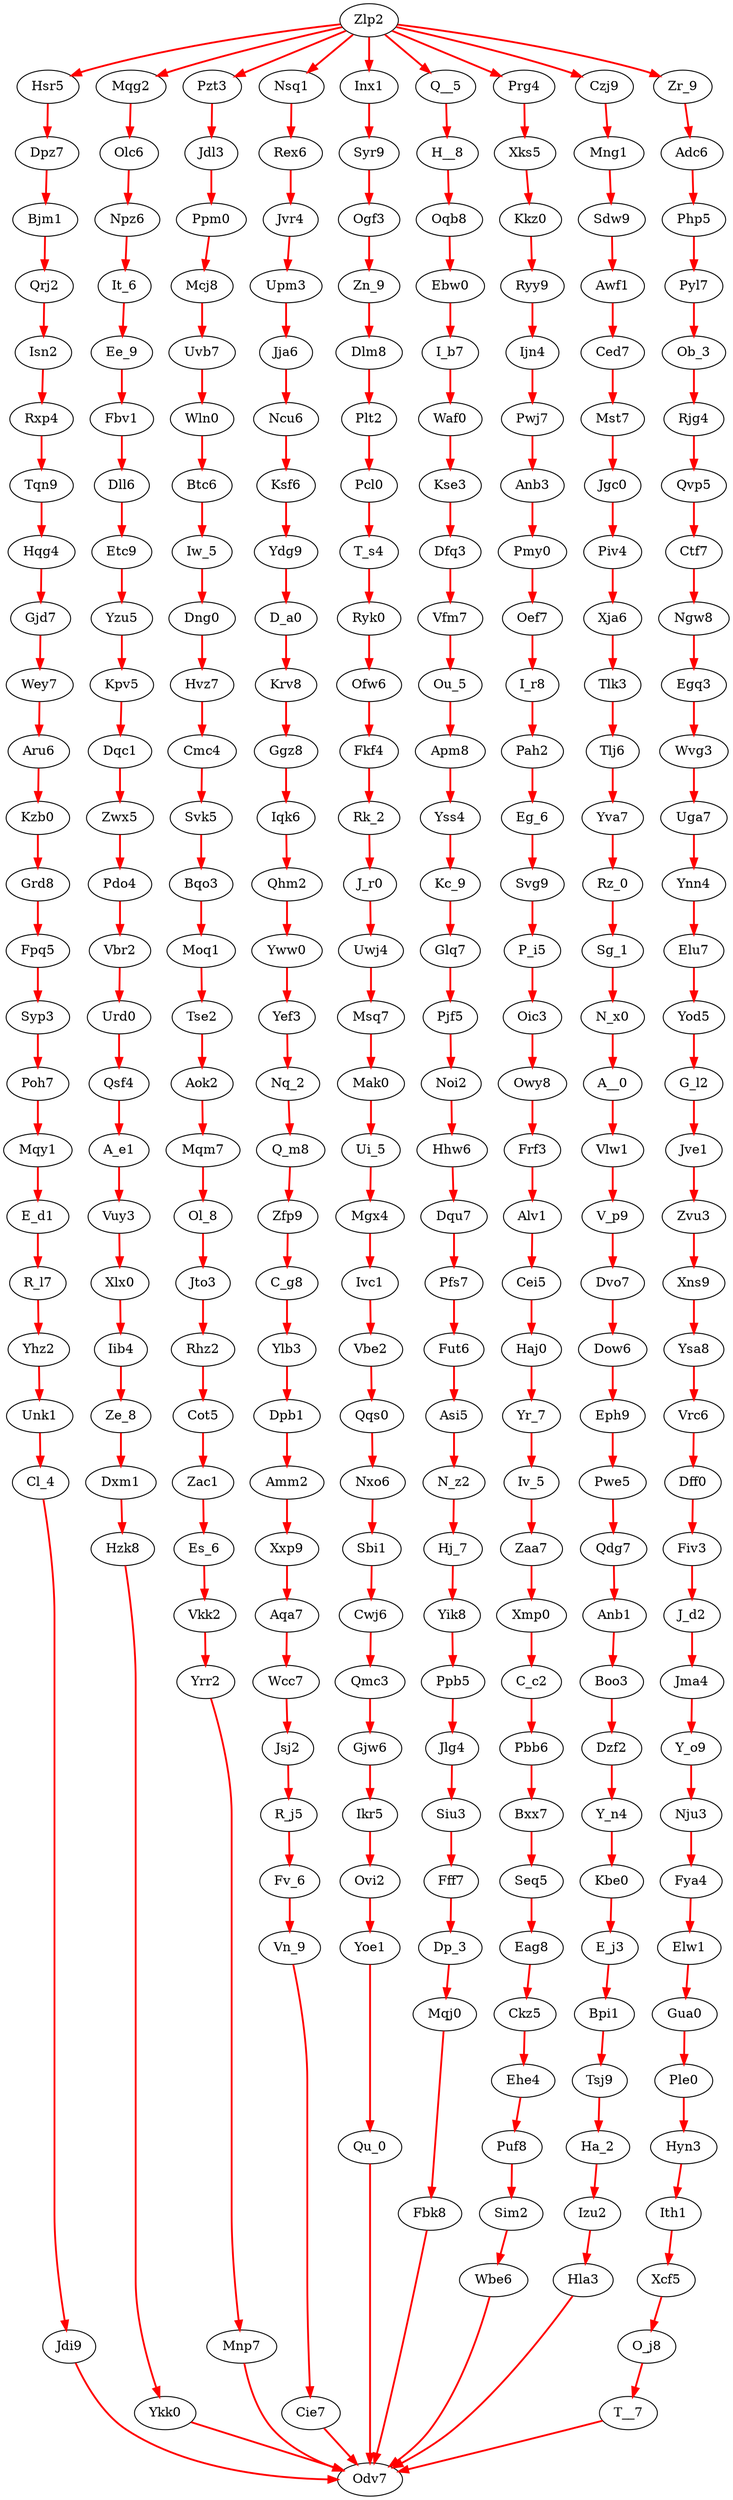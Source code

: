 digraph map
{
	Zlp2->Hsr5 [color=red, style=bold];
	Hsr5->Dpz7 [color=red, style=bold];
	Dpz7->Bjm1 [color=red, style=bold];
	Bjm1->Qrj2 [color=red, style=bold];
	Qrj2->Isn2 [color=red, style=bold];
	Isn2->Rxp4 [color=red, style=bold];
	Rxp4->Tqn9 [color=red, style=bold];
	Tqn9->Hqg4 [color=red, style=bold];
	Hqg4->Gjd7 [color=red, style=bold];
	Gjd7->Wey7 [color=red, style=bold];
	Wey7->Aru6 [color=red, style=bold];
	Aru6->Kzb0 [color=red, style=bold];
	Kzb0->Grd8 [color=red, style=bold];
	Grd8->Fpq5 [color=red, style=bold];
	Fpq5->Syp3 [color=red, style=bold];
	Syp3->Poh7 [color=red, style=bold];
	Poh7->Mqy1 [color=red, style=bold];
	Mqy1->E_d1 [color=red, style=bold];
	E_d1->R_l7 [color=red, style=bold];
	R_l7->Yhz2 [color=red, style=bold];
	Yhz2->Unk1 [color=red, style=bold];
	Unk1->Cl_4 [color=red, style=bold];
	Cl_4->Jdi9 [color=red, style=bold];
	Jdi9->Odv7 [color=red, style=bold];
	Zlp2->Mqg2 [color=red, style=bold];
	Mqg2->Olc6 [color=red, style=bold];
	Olc6->Npz6 [color=red, style=bold];
	Npz6->It_6 [color=red, style=bold];
	It_6->Ee_9 [color=red, style=bold];
	Ee_9->Fbv1 [color=red, style=bold];
	Fbv1->Dll6 [color=red, style=bold];
	Dll6->Etc9 [color=red, style=bold];
	Etc9->Yzu5 [color=red, style=bold];
	Yzu5->Kpv5 [color=red, style=bold];
	Kpv5->Dqc1 [color=red, style=bold];
	Dqc1->Zwx5 [color=red, style=bold];
	Zwx5->Pdo4 [color=red, style=bold];
	Pdo4->Vbr2 [color=red, style=bold];
	Vbr2->Urd0 [color=red, style=bold];
	Urd0->Qsf4 [color=red, style=bold];
	Qsf4->A_e1 [color=red, style=bold];
	A_e1->Vuy3 [color=red, style=bold];
	Vuy3->Xlx0 [color=red, style=bold];
	Xlx0->Iib4 [color=red, style=bold];
	Iib4->Ze_8 [color=red, style=bold];
	Ze_8->Dxm1 [color=red, style=bold];
	Dxm1->Hzk8 [color=red, style=bold];
	Hzk8->Ykk0 [color=red, style=bold];
	Ykk0->Odv7 [color=red, style=bold];
	Zlp2->Pzt3 [color=red, style=bold];
	Pzt3->Jdl3 [color=red, style=bold];
	Jdl3->Ppm0 [color=red, style=bold];
	Ppm0->Mcj8 [color=red, style=bold];
	Mcj8->Uvb7 [color=red, style=bold];
	Uvb7->Wln0 [color=red, style=bold];
	Wln0->Btc6 [color=red, style=bold];
	Btc6->Iw_5 [color=red, style=bold];
	Iw_5->Dng0 [color=red, style=bold];
	Dng0->Hvz7 [color=red, style=bold];
	Hvz7->Cmc4 [color=red, style=bold];
	Cmc4->Svk5 [color=red, style=bold];
	Svk5->Bqo3 [color=red, style=bold];
	Bqo3->Moq1 [color=red, style=bold];
	Moq1->Tse2 [color=red, style=bold];
	Tse2->Aok2 [color=red, style=bold];
	Aok2->Mqm7 [color=red, style=bold];
	Mqm7->Ol_8 [color=red, style=bold];
	Ol_8->Jto3 [color=red, style=bold];
	Jto3->Rhz2 [color=red, style=bold];
	Rhz2->Cot5 [color=red, style=bold];
	Cot5->Zac1 [color=red, style=bold];
	Zac1->Es_6 [color=red, style=bold];
	Es_6->Vkk2 [color=red, style=bold];
	Vkk2->Yrr2 [color=red, style=bold];
	Yrr2->Mnp7 [color=red, style=bold];
	Mnp7->Odv7 [color=red, style=bold];
	Zlp2->Nsq1 [color=red, style=bold];
	Nsq1->Rex6 [color=red, style=bold];
	Rex6->Jvr4 [color=red, style=bold];
	Jvr4->Upm3 [color=red, style=bold];
	Upm3->Jja6 [color=red, style=bold];
	Jja6->Ncu6 [color=red, style=bold];
	Ncu6->Ksf6 [color=red, style=bold];
	Ksf6->Ydg9 [color=red, style=bold];
	Ydg9->D_a0 [color=red, style=bold];
	D_a0->Krv8 [color=red, style=bold];
	Krv8->Ggz8 [color=red, style=bold];
	Ggz8->Iqk6 [color=red, style=bold];
	Iqk6->Qhm2 [color=red, style=bold];
	Qhm2->Yww0 [color=red, style=bold];
	Yww0->Yef3 [color=red, style=bold];
	Yef3->Nq_2 [color=red, style=bold];
	Nq_2->Q_m8 [color=red, style=bold];
	Q_m8->Zfp9 [color=red, style=bold];
	Zfp9->C_g8 [color=red, style=bold];
	C_g8->Ylb3 [color=red, style=bold];
	Ylb3->Dpb1 [color=red, style=bold];
	Dpb1->Amm2 [color=red, style=bold];
	Amm2->Xxp9 [color=red, style=bold];
	Xxp9->Aqa7 [color=red, style=bold];
	Aqa7->Wcc7 [color=red, style=bold];
	Wcc7->Jsj2 [color=red, style=bold];
	Jsj2->R_j5 [color=red, style=bold];
	R_j5->Fv_6 [color=red, style=bold];
	Fv_6->Vn_9 [color=red, style=bold];
	Vn_9->Cie7 [color=red, style=bold];
	Cie7->Odv7 [color=red, style=bold];
	Zlp2->Inx1 [color=red, style=bold];
	Inx1->Syr9 [color=red, style=bold];
	Syr9->Ogf3 [color=red, style=bold];
	Ogf3->Zn_9 [color=red, style=bold];
	Zn_9->Dlm8 [color=red, style=bold];
	Dlm8->Plt2 [color=red, style=bold];
	Plt2->Pcl0 [color=red, style=bold];
	Pcl0->T_s4 [color=red, style=bold];
	T_s4->Ryk0 [color=red, style=bold];
	Ryk0->Ofw6 [color=red, style=bold];
	Ofw6->Fkf4 [color=red, style=bold];
	Fkf4->Rk_2 [color=red, style=bold];
	Rk_2->J_r0 [color=red, style=bold];
	J_r0->Uwj4 [color=red, style=bold];
	Uwj4->Msq7 [color=red, style=bold];
	Msq7->Mak0 [color=red, style=bold];
	Mak0->Ui_5 [color=red, style=bold];
	Ui_5->Mgx4 [color=red, style=bold];
	Mgx4->Ivc1 [color=red, style=bold];
	Ivc1->Vbe2 [color=red, style=bold];
	Vbe2->Qqs0 [color=red, style=bold];
	Qqs0->Nxo6 [color=red, style=bold];
	Nxo6->Sbi1 [color=red, style=bold];
	Sbi1->Cwj6 [color=red, style=bold];
	Cwj6->Qmc3 [color=red, style=bold];
	Qmc3->Gjw6 [color=red, style=bold];
	Gjw6->Ikr5 [color=red, style=bold];
	Ikr5->Ovi2 [color=red, style=bold];
	Ovi2->Yoe1 [color=red, style=bold];
	Yoe1->Qu_0 [color=red, style=bold];
	Qu_0->Odv7 [color=red, style=bold];
	Zlp2->Q__5 [color=red, style=bold];
	Q__5->H__8 [color=red, style=bold];
	H__8->Oqb8 [color=red, style=bold];
	Oqb8->Ebw0 [color=red, style=bold];
	Ebw0->I_b7 [color=red, style=bold];
	I_b7->Waf0 [color=red, style=bold];
	Waf0->Kse3 [color=red, style=bold];
	Kse3->Dfq3 [color=red, style=bold];
	Dfq3->Vfm7 [color=red, style=bold];
	Vfm7->Ou_5 [color=red, style=bold];
	Ou_5->Apm8 [color=red, style=bold];
	Apm8->Yss4 [color=red, style=bold];
	Yss4->Kc_9 [color=red, style=bold];
	Kc_9->Glq7 [color=red, style=bold];
	Glq7->Pjf5 [color=red, style=bold];
	Pjf5->Noi2 [color=red, style=bold];
	Noi2->Hhw6 [color=red, style=bold];
	Hhw6->Dqu7 [color=red, style=bold];
	Dqu7->Pfs7 [color=red, style=bold];
	Pfs7->Fut6 [color=red, style=bold];
	Fut6->Asi5 [color=red, style=bold];
	Asi5->N_z2 [color=red, style=bold];
	N_z2->Hj_7 [color=red, style=bold];
	Hj_7->Yik8 [color=red, style=bold];
	Yik8->Ppb5 [color=red, style=bold];
	Ppb5->Jlg4 [color=red, style=bold];
	Jlg4->Siu3 [color=red, style=bold];
	Siu3->Fff7 [color=red, style=bold];
	Fff7->Dp_3 [color=red, style=bold];
	Dp_3->Mqj0 [color=red, style=bold];
	Mqj0->Fbk8 [color=red, style=bold];
	Fbk8->Odv7 [color=red, style=bold];
	Zlp2->Prg4 [color=red, style=bold];
	Prg4->Xks5 [color=red, style=bold];
	Xks5->Kkz0 [color=red, style=bold];
	Kkz0->Ryy9 [color=red, style=bold];
	Ryy9->Ijn4 [color=red, style=bold];
	Ijn4->Pwj7 [color=red, style=bold];
	Pwj7->Anb3 [color=red, style=bold];
	Anb3->Pmy0 [color=red, style=bold];
	Pmy0->Oef7 [color=red, style=bold];
	Oef7->I_r8 [color=red, style=bold];
	I_r8->Pah2 [color=red, style=bold];
	Pah2->Eg_6 [color=red, style=bold];
	Eg_6->Svg9 [color=red, style=bold];
	Svg9->P_i5 [color=red, style=bold];
	P_i5->Oic3 [color=red, style=bold];
	Oic3->Owy8 [color=red, style=bold];
	Owy8->Frf3 [color=red, style=bold];
	Frf3->Alv1 [color=red, style=bold];
	Alv1->Cei5 [color=red, style=bold];
	Cei5->Haj0 [color=red, style=bold];
	Haj0->Yr_7 [color=red, style=bold];
	Yr_7->Iv_5 [color=red, style=bold];
	Iv_5->Zaa7 [color=red, style=bold];
	Zaa7->Xmp0 [color=red, style=bold];
	Xmp0->C_c2 [color=red, style=bold];
	C_c2->Pbb6 [color=red, style=bold];
	Pbb6->Bxx7 [color=red, style=bold];
	Bxx7->Seq5 [color=red, style=bold];
	Seq5->Eag8 [color=red, style=bold];
	Eag8->Ckz5 [color=red, style=bold];
	Ckz5->Ehe4 [color=red, style=bold];
	Ehe4->Puf8 [color=red, style=bold];
	Puf8->Sim2 [color=red, style=bold];
	Sim2->Wbe6 [color=red, style=bold];
	Wbe6->Odv7 [color=red, style=bold];
	Zlp2->Czj9 [color=red, style=bold];
	Czj9->Mng1 [color=red, style=bold];
	Mng1->Sdw9 [color=red, style=bold];
	Sdw9->Awf1 [color=red, style=bold];
	Awf1->Ced7 [color=red, style=bold];
	Ced7->Mst7 [color=red, style=bold];
	Mst7->Jgc0 [color=red, style=bold];
	Jgc0->Piv4 [color=red, style=bold];
	Piv4->Xja6 [color=red, style=bold];
	Xja6->Tlk3 [color=red, style=bold];
	Tlk3->Tlj6 [color=red, style=bold];
	Tlj6->Yva7 [color=red, style=bold];
	Yva7->Rz_0 [color=red, style=bold];
	Rz_0->Sg_1 [color=red, style=bold];
	Sg_1->N_x0 [color=red, style=bold];
	N_x0->A__0 [color=red, style=bold];
	A__0->Vlw1 [color=red, style=bold];
	Vlw1->V_p9 [color=red, style=bold];
	V_p9->Dvo7 [color=red, style=bold];
	Dvo7->Dow6 [color=red, style=bold];
	Dow6->Eph9 [color=red, style=bold];
	Eph9->Pwe5 [color=red, style=bold];
	Pwe5->Qdg7 [color=red, style=bold];
	Qdg7->Anb1 [color=red, style=bold];
	Anb1->Boo3 [color=red, style=bold];
	Boo3->Dzf2 [color=red, style=bold];
	Dzf2->Y_n4 [color=red, style=bold];
	Y_n4->Kbe0 [color=red, style=bold];
	Kbe0->E_j3 [color=red, style=bold];
	E_j3->Bpi1 [color=red, style=bold];
	Bpi1->Tsj9 [color=red, style=bold];
	Tsj9->Ha_2 [color=red, style=bold];
	Ha_2->Izu2 [color=red, style=bold];
	Izu2->Hla3 [color=red, style=bold];
	Hla3->Odv7 [color=red, style=bold];
	Zlp2->Zr_9 [color=red, style=bold];
	Zr_9->Adc6 [color=red, style=bold];
	Adc6->Php5 [color=red, style=bold];
	Php5->Pyl7 [color=red, style=bold];
	Pyl7->Ob_3 [color=red, style=bold];
	Ob_3->Rjg4 [color=red, style=bold];
	Rjg4->Qvp5 [color=red, style=bold];
	Qvp5->Ctf7 [color=red, style=bold];
	Ctf7->Ngw8 [color=red, style=bold];
	Ngw8->Egq3 [color=red, style=bold];
	Egq3->Wvg3 [color=red, style=bold];
	Wvg3->Uga7 [color=red, style=bold];
	Uga7->Ynn4 [color=red, style=bold];
	Ynn4->Elu7 [color=red, style=bold];
	Elu7->Yod5 [color=red, style=bold];
	Yod5->G_l2 [color=red, style=bold];
	G_l2->Jve1 [color=red, style=bold];
	Jve1->Zvu3 [color=red, style=bold];
	Zvu3->Xns9 [color=red, style=bold];
	Xns9->Ysa8 [color=red, style=bold];
	Ysa8->Vrc6 [color=red, style=bold];
	Vrc6->Dff0 [color=red, style=bold];
	Dff0->Fiv3 [color=red, style=bold];
	Fiv3->J_d2 [color=red, style=bold];
	J_d2->Jma4 [color=red, style=bold];
	Jma4->Y_o9 [color=red, style=bold];
	Y_o9->Nju3 [color=red, style=bold];
	Nju3->Fya4 [color=red, style=bold];
	Fya4->Elw1 [color=red, style=bold];
	Elw1->Gua0 [color=red, style=bold];
	Gua0->Ple0 [color=red, style=bold];
	Ple0->Hyn3 [color=red, style=bold];
	Hyn3->Ith1 [color=red, style=bold];
	Ith1->Xcf5 [color=red, style=bold];
	Xcf5->O_j8 [color=red, style=bold];
	O_j8->T__7 [color=red, style=bold];
	T__7->Odv7 [color=red, style=bold];
}
